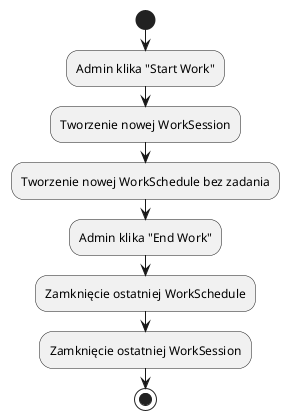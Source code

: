 @startuml

start

:Admin klika "Start Work";
:Tworzenie nowej WorkSession;
:Tworzenie nowej WorkSchedule bez zadania;
:Admin klika "End Work";
:Zamknięcie ostatniej WorkSchedule;
:Zamknięcie ostatniej WorkSession;

stop

@enduml
